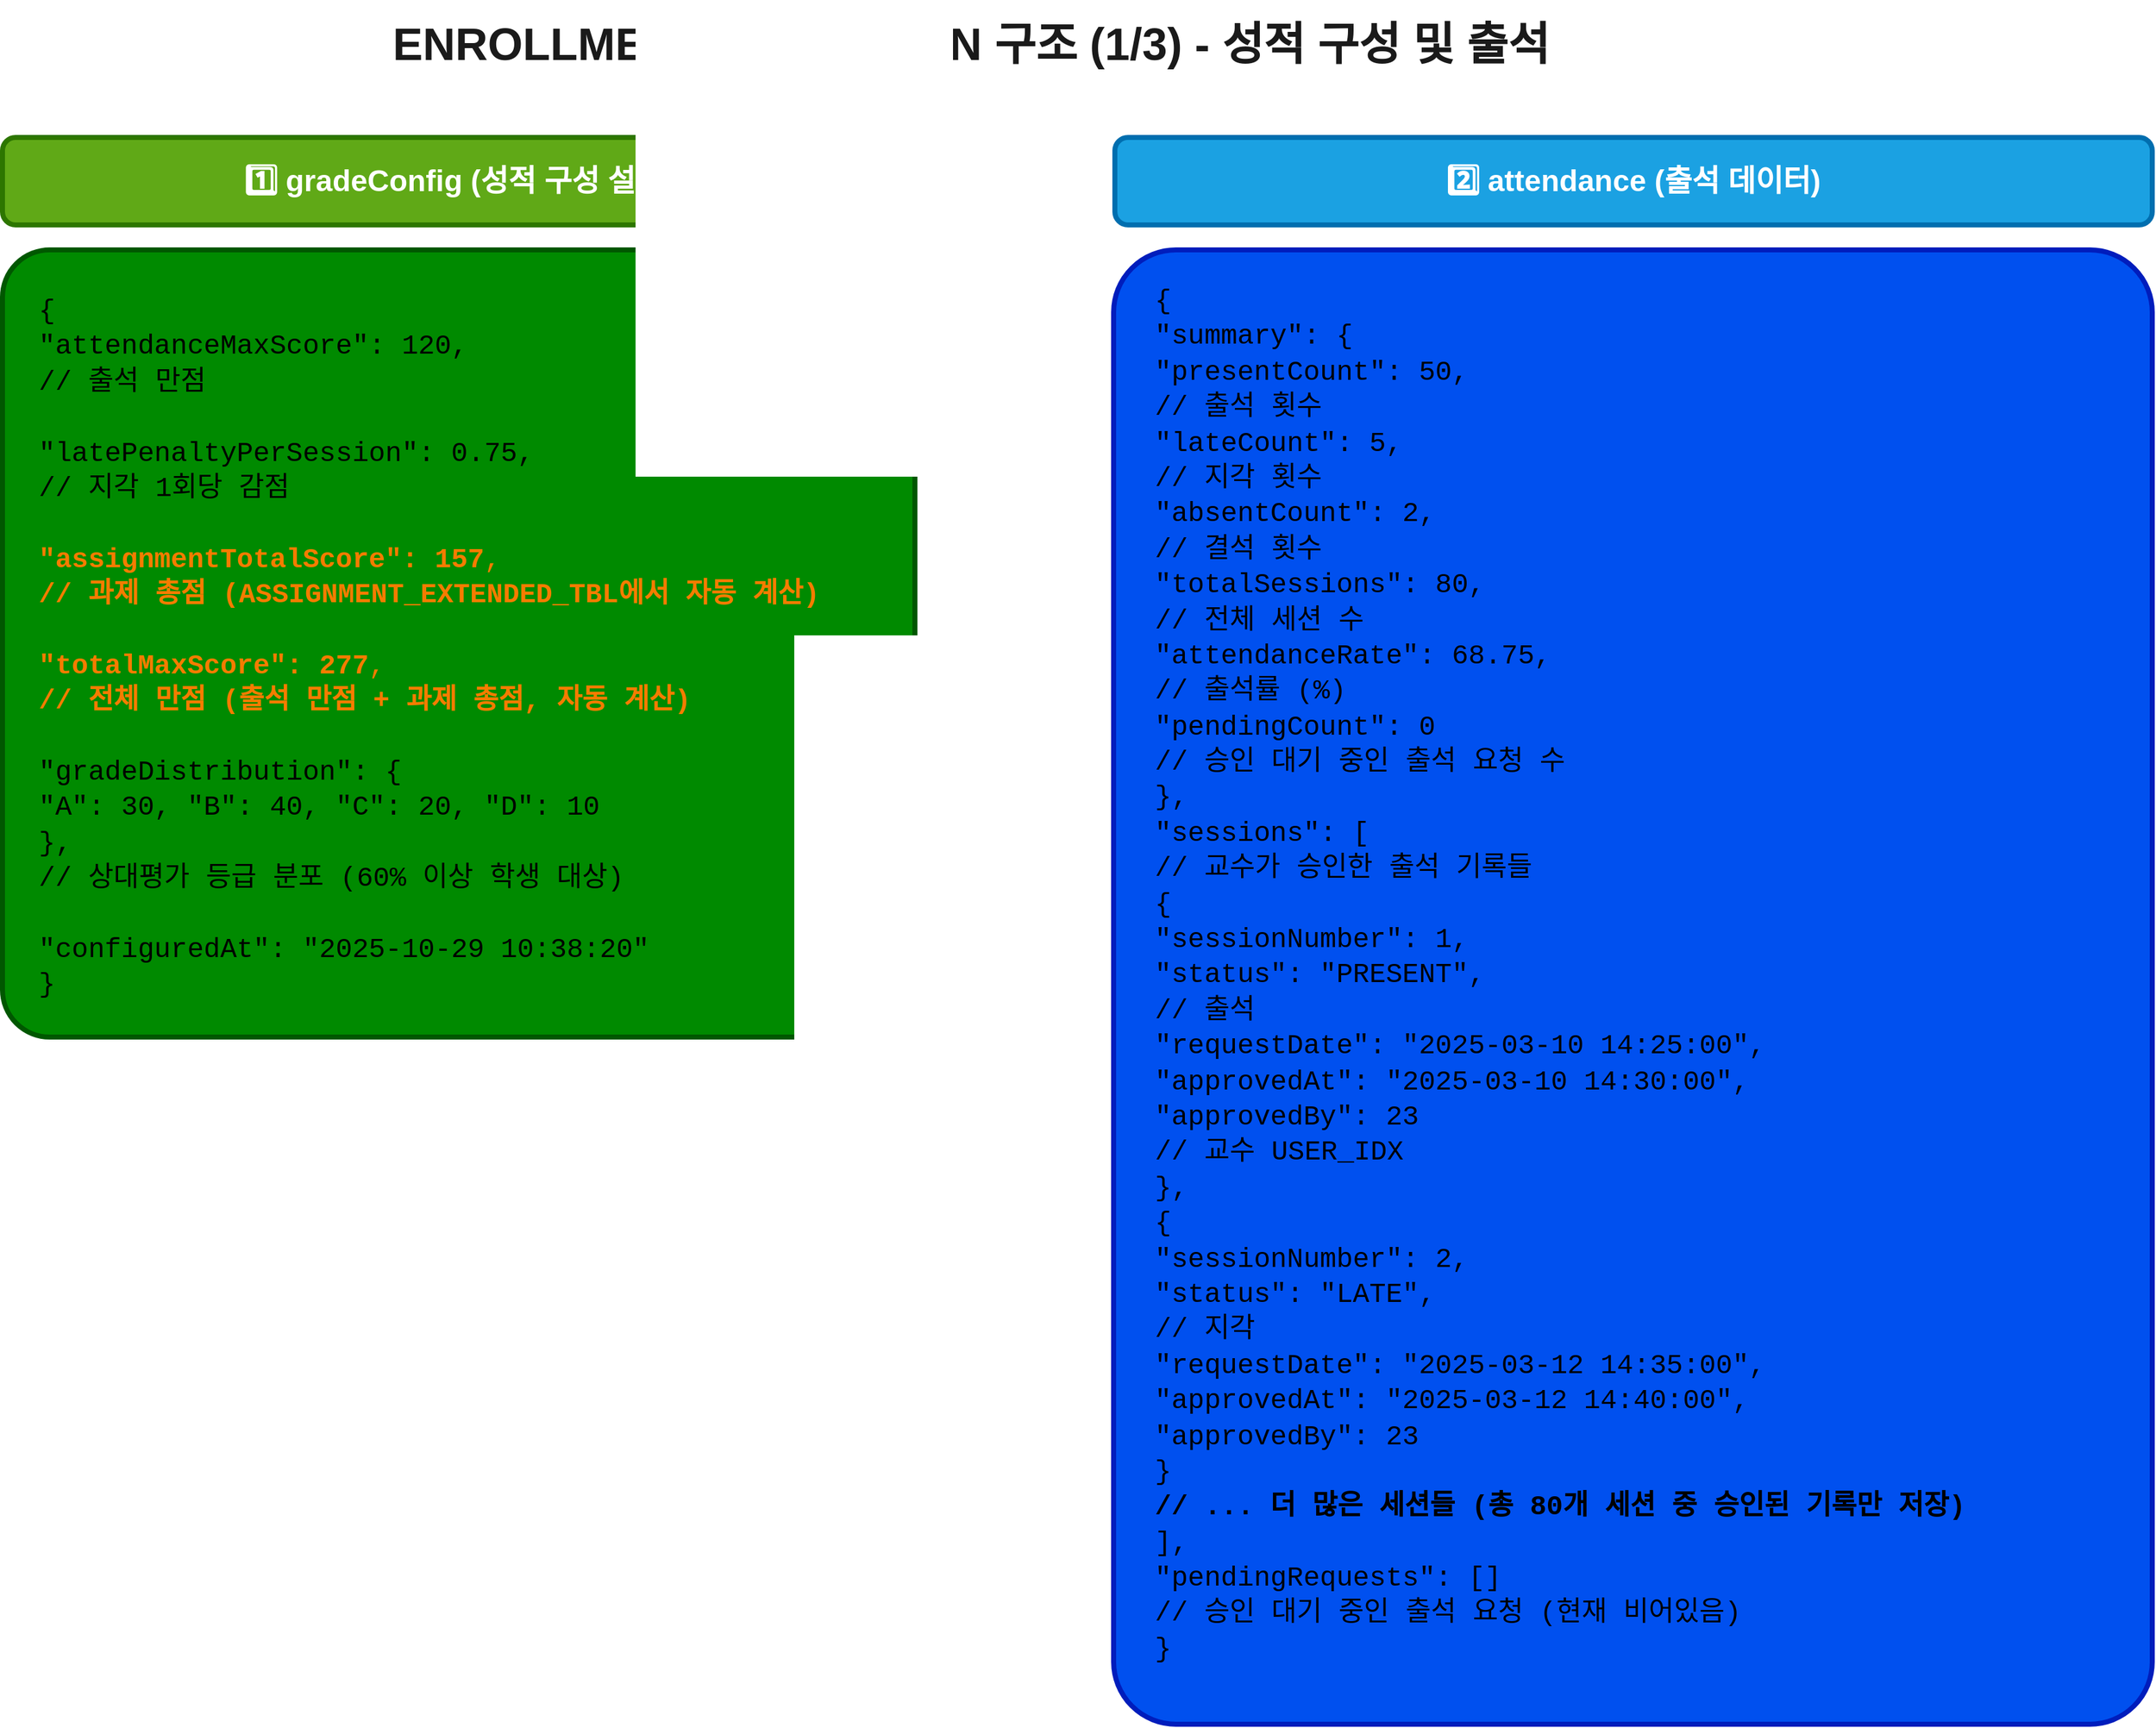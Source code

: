 <mxfile scale="1" border="15" version="28.2.8">
  <diagram name="JSON 구조 1" id="json-1">
    <mxGraphModel dx="4772" dy="1554" grid="1" gridSize="10" guides="1" tooltips="1" connect="1" arrows="1" fold="1" page="1" pageScale="1" pageWidth="1920" pageHeight="1080" background="light-dark(#FFFFFF,#FFFFFF)" math="0" shadow="0">
      <root>
        <mxCell id="0" />
        <mxCell id="1" parent="0" />
        <mxCell id="title" value="ENROLLMENT_DATA JSON 구조 (1/3) - 성적 구성 및 출석" style="text;html=1;strokeColor=none;fillColor=none;align=center;verticalAlign=middle;whiteSpace=wrap;rounded=0;fontSize=36;fontStyle=1;fontColor=light-dark(#1A1A1A,#000000);" parent="1" vertex="1">
          <mxGeometry x="-1780" y="40" width="1550" height="70" as="geometry" />
        </mxCell>
        <mxCell id="json-box1-title" value="1️⃣ gradeConfig (성적 구성 설정)" style="rounded=1;whiteSpace=wrap;html=1;fillColor=#60a917;strokeColor=#2D7600;strokeWidth=4;fontSize=24;fontColor=#ffffff;fontStyle=1;align=center;" parent="1" vertex="1">
          <mxGeometry x="-1780" y="150" width="730" height="70" as="geometry" />
        </mxCell>
        <mxCell id="json-box1" value="" style="rounded=1;whiteSpace=wrap;html=1;fillColor=#008a00;strokeColor=#005700;strokeWidth=4;align=left;verticalAlign=top;fontColor=#ffffff;arcSize=6;" parent="1" vertex="1">
          <mxGeometry x="-1780" y="240" width="730" height="630" as="geometry" />
        </mxCell>
        <mxCell id="json-content1" value="&lt;font face=&quot;Courier New&quot; style=&quot;font-size: 22px;&quot;&gt;&lt;font style=&quot;color: light-dark(rgb(0, 0, 0), rgb(0, 0, 0));&quot;&gt;{&lt;br&gt;  &quot;attendanceMaxScore&quot;: 120,&lt;br&gt;  &lt;span&gt;// 출석 만점&lt;/span&gt;&lt;br&gt;&lt;br&gt;  &quot;latePenaltyPerSession&quot;: 0.75,&lt;br&gt;  &lt;span&gt;// 지각 1회당 감점&lt;/span&gt;&lt;/font&gt;&lt;br&gt;&lt;br&gt;  &lt;font style=&quot;color: light-dark(rgb(245, 124, 0), rgb(93, 47, 0));&quot;&gt;&lt;span style=&quot;font-weight: bold; color: rgb(245, 124, 0);&quot;&gt;&quot;assignmentTotalScore&quot;: 157&lt;/span&gt;,&lt;br&gt;  &lt;span style=&quot;font-weight: bold; color: rgb(245, 124, 0);&quot;&gt;// 과제 총점 (ASSIGNMENT_EXTENDED_TBL에서 자동 계산)&lt;/span&gt;&lt;br&gt;&lt;br&gt;  &lt;span style=&quot;font-weight: bold; color: rgb(245, 124, 0);&quot;&gt;&quot;totalMaxScore&quot;: 277&lt;/span&gt;,&lt;br&gt;  &lt;span style=&quot;font-weight: bold; color: rgb(245, 124, 0);&quot;&gt;// 전체 만점 (출석 만점 + 과제 총점, 자동 계산)&lt;/span&gt;&lt;/font&gt;&lt;br&gt;&lt;br&gt;&lt;font style=&quot;color: light-dark(rgb(0, 0, 0), rgb(0, 0, 0));&quot;&gt;  &quot;gradeDistribution&quot;: {&lt;br&gt;    &quot;A&quot;: 30, &quot;B&quot;: 40, &quot;C&quot;: 20, &quot;D&quot;: 10&lt;br&gt;  },&lt;br&gt;  &lt;span&gt;// 상대평가 등급 분포 (60% 이상 학생 대상)&lt;/span&gt;&lt;br&gt;&lt;br&gt;  &quot;configuredAt&quot;: &quot;2025-10-29 10:38:20&quot;&lt;br&gt;}&lt;/font&gt;&lt;/font&gt;" style="text;html=1;strokeColor=none;fillColor=none;align=left;verticalAlign=top;whiteSpace=wrap;rounded=0;fontSize=22;fontColor=#212121;" parent="1" vertex="1">
          <mxGeometry x="-1753" y="268" width="653" height="600" as="geometry" />
        </mxCell>
        <mxCell id="json-box2-title" value="2️⃣ attendance (출석 데이터)" style="rounded=1;whiteSpace=wrap;html=1;fillColor=#1ba1e2;strokeColor=#006EAF;strokeWidth=4;fontSize=24;fontColor=#ffffff;fontStyle=1;align=center;" parent="1" vertex="1">
          <mxGeometry x="-890" y="150" width="830" height="70" as="geometry" />
        </mxCell>
        <mxCell id="json-box2" value="" style="rounded=1;whiteSpace=wrap;html=1;fillColor=#0050ef;strokeColor=#001DBC;strokeWidth=4;align=left;verticalAlign=top;arcSize=6;fontColor=#ffffff;" parent="1" vertex="1">
          <mxGeometry x="-891" y="240" width="831" height="1180" as="geometry" />
        </mxCell>
        <mxCell id="json-content2" value="&lt;font face=&quot;Courier New&quot; style=&quot;font-size: 22px;&quot;&gt;&lt;font style=&quot;color: light-dark(rgb(0, 0, 0), rgb(0, 0, 0));&quot;&gt;{&lt;br&gt;  &quot;summary&quot;: {&lt;br&gt;    &quot;presentCount&quot;: 50,&lt;br&gt;    &lt;span&gt;// 출석 횟수&lt;/span&gt;&lt;br&gt;    &quot;lateCount&quot;: 5,&lt;br&gt;    &lt;span&gt;// 지각 횟수&lt;/span&gt;&lt;br&gt;&quot;absentCount&quot;: 2,&lt;br&gt;    &lt;span&gt;// 결석 횟수&lt;/span&gt;&lt;br&gt;&quot;totalSessions&quot;: 80,&lt;br&gt;    &lt;span&gt;// 전체 세션 수&lt;/span&gt;&lt;br&gt;&quot;attendanceRate&quot;: 68.75,&lt;br&gt;    &lt;span&gt;// 출석률 (%)&lt;/span&gt;&lt;br&gt;&quot;pendingCount&quot;: 0&lt;br&gt;    &lt;span&gt;// 승인 대기 중인 출석 요청 수&lt;/span&gt;&lt;br&gt;  },&lt;br&gt;&quot;sessions&quot;: [&lt;br&gt;    &lt;span&gt;// 교수가 승인한 출석 기록들&lt;/span&gt;&lt;br&gt;    {&lt;br&gt;      &quot;sessionNumber&quot;: 1,&lt;br&gt;      &quot;status&quot;: &quot;PRESENT&quot;,&lt;br&gt;      &lt;span&gt;// 출석&lt;/span&gt;&lt;br&gt;      &quot;requestDate&quot;: &quot;2025-03-10 14:25:00&quot;,&lt;br&gt;      &quot;approvedAt&quot;: &quot;2025-03-10 14:30:00&quot;,&lt;br&gt;      &quot;approvedBy&quot;: 23&lt;br&gt;      &lt;span&gt;// 교수 USER_IDX&lt;/span&gt;&lt;br&gt;    },&lt;br&gt;    {&lt;br&gt;      &quot;sessionNumber&quot;: 2,&lt;br&gt;      &quot;status&quot;: &quot;LATE&quot;,&lt;br&gt;      &lt;span&gt;// 지각&lt;/span&gt;&lt;br&gt;      &quot;requestDate&quot;: &quot;2025-03-12 14:35:00&quot;,&lt;br&gt;      &quot;approvedAt&quot;: &quot;2025-03-12 14:40:00&quot;,&lt;br&gt;      &quot;approvedBy&quot;: 23&lt;br&gt;    }&lt;/font&gt;&lt;br&gt;    &lt;span style=&quot;font-weight: bold;&quot;&gt;&lt;font style=&quot;color: light-dark(rgb(0, 0, 0), rgb(0, 139, 0));&quot;&gt;// ... 더 많은 세션들 (총 80개 세션 중 승인된 기록만 저장)&lt;/font&gt;&lt;/span&gt;&lt;br&gt;&lt;font style=&quot;color: light-dark(rgb(0, 0, 0), rgb(0, 0, 0));&quot;&gt;  ],&lt;br&gt;  &quot;pendingRequests&quot;: []&lt;br&gt;  &lt;span&gt;// 승인 대기 중인 출석 요청 (현재 비어있음)&lt;/span&gt;&lt;br&gt;}&lt;/font&gt;&lt;/font&gt;" style="text;html=1;strokeColor=none;fillColor=none;align=left;verticalAlign=top;whiteSpace=wrap;rounded=0;fontSize=22;fontColor=#212121;" parent="1" vertex="1">
          <mxGeometry x="-860" y="260" width="720" height="1140" as="geometry" />
        </mxCell>
      </root>
    </mxGraphModel>
  </diagram>
</mxfile>
